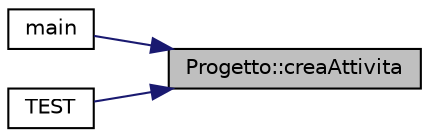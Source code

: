 digraph "Progetto::creaAttivita"
{
 // LATEX_PDF_SIZE
  edge [fontname="Helvetica",fontsize="10",labelfontname="Helvetica",labelfontsize="10"];
  node [fontname="Helvetica",fontsize="10",shape=record];
  rankdir="RL";
  Node28 [label="Progetto::creaAttivita",height=0.2,width=0.4,color="black", fillcolor="grey75", style="filled", fontcolor="black",tooltip="aggiunta nuova attivita' al progetto"];
  Node28 -> Node29 [dir="back",color="midnightblue",fontsize="10",style="solid",fontname="Helvetica"];
  Node29 [label="main",height=0.2,width=0.4,color="black", fillcolor="white", style="filled",URL="$main_8cpp.html#a840291bc02cba5474a4cb46a9b9566fe",tooltip=" "];
  Node28 -> Node30 [dir="back",color="midnightblue",fontsize="10",style="solid",fontname="Helvetica"];
  Node30 [label="TEST",height=0.2,width=0.4,color="black", fillcolor="white", style="filled",URL="$test_8cpp.html#a281a2addac78a57a9b0da7482ee36cc5",tooltip=" "];
}
